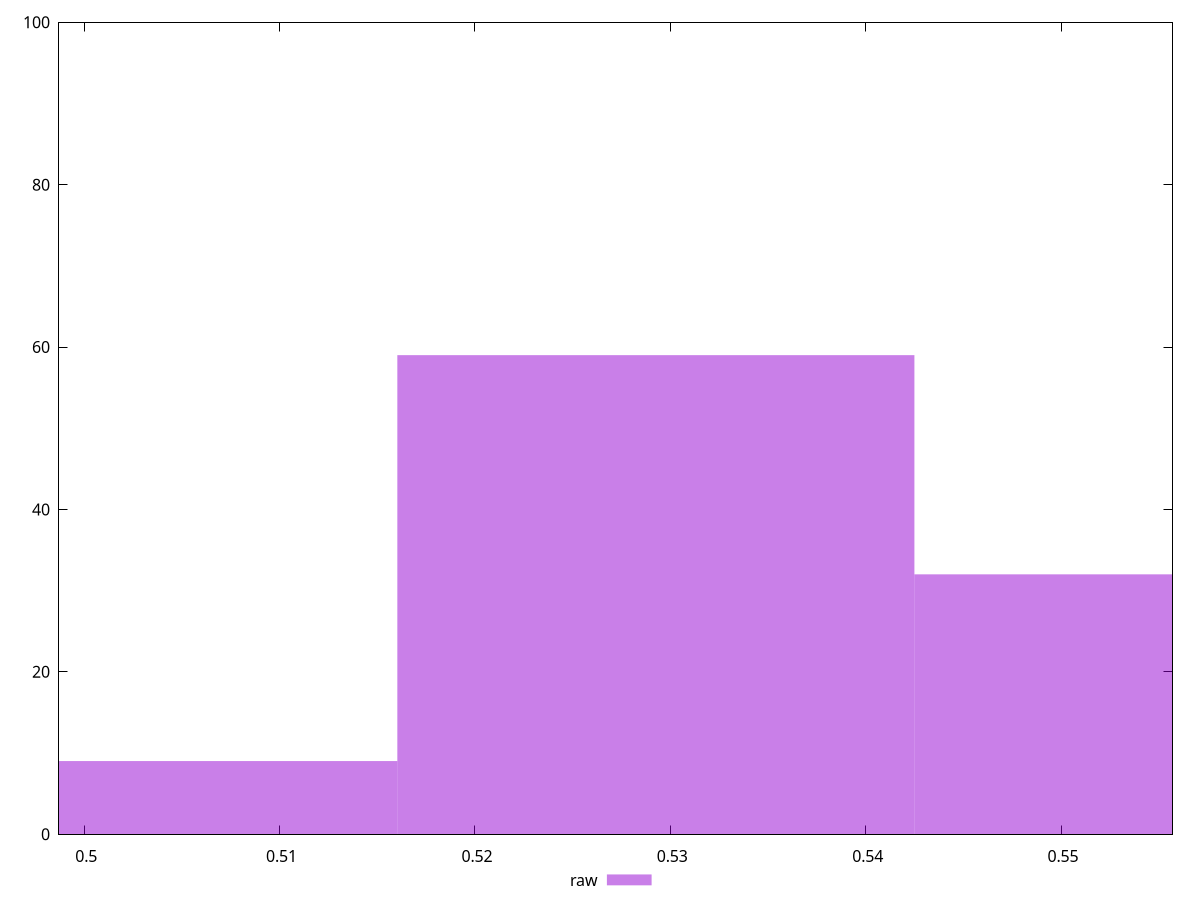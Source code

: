 reset

$raw <<EOF
0.5292609388385572 59
0.555723985780485 32
0.5027978918966294 9
EOF

set key outside below
set boxwidth 0.02646304694192786
set xrange [0.4987142483890919:0.5557012301041877]
set yrange [0:100]
set style fill transparent solid 0.5 noborder
set terminal svg size 640, 490 enhanced background rgb 'white'
set output "report_00007_2020-12-11T15:55:29.892Z/meta/score/samples/pages+cached+nointeractive/raw/histogram.svg"

plot $raw title "raw" with boxes

reset
